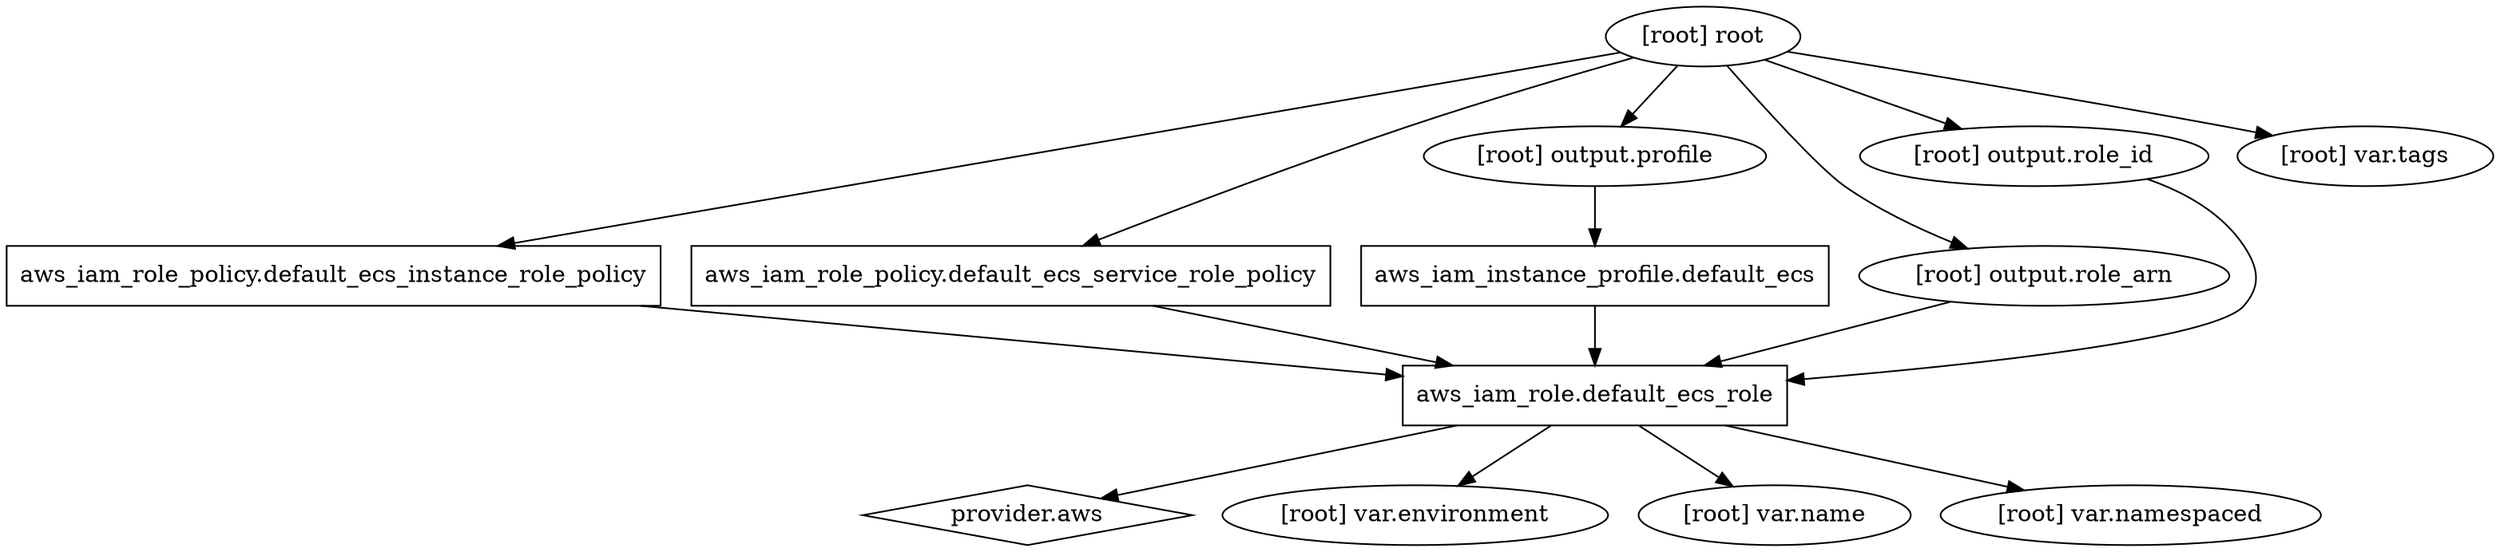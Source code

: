 digraph {
	compound = "true"
	newrank = "true"
	subgraph "root" {
		"[root] aws_iam_instance_profile.default_ecs" [label = "aws_iam_instance_profile.default_ecs", shape = "box"]
		"[root] aws_iam_role.default_ecs_role" [label = "aws_iam_role.default_ecs_role", shape = "box"]
		"[root] aws_iam_role_policy.default_ecs_instance_role_policy" [label = "aws_iam_role_policy.default_ecs_instance_role_policy", shape = "box"]
		"[root] aws_iam_role_policy.default_ecs_service_role_policy" [label = "aws_iam_role_policy.default_ecs_service_role_policy", shape = "box"]
		"[root] provider.aws" [label = "provider.aws", shape = "diamond"]
		"[root] aws_iam_instance_profile.default_ecs" -> "[root] aws_iam_role.default_ecs_role"
		"[root] aws_iam_role.default_ecs_role" -> "[root] provider.aws"
		"[root] aws_iam_role.default_ecs_role" -> "[root] var.environment"
		"[root] aws_iam_role.default_ecs_role" -> "[root] var.name"
		"[root] aws_iam_role.default_ecs_role" -> "[root] var.namespaced"
		"[root] aws_iam_role_policy.default_ecs_instance_role_policy" -> "[root] aws_iam_role.default_ecs_role"
		"[root] aws_iam_role_policy.default_ecs_service_role_policy" -> "[root] aws_iam_role.default_ecs_role"
		"[root] output.profile" -> "[root] aws_iam_instance_profile.default_ecs"
		"[root] output.role_arn" -> "[root] aws_iam_role.default_ecs_role"
		"[root] output.role_id" -> "[root] aws_iam_role.default_ecs_role"
		"[root] root" -> "[root] aws_iam_role_policy.default_ecs_instance_role_policy"
		"[root] root" -> "[root] aws_iam_role_policy.default_ecs_service_role_policy"
		"[root] root" -> "[root] output.profile"
		"[root] root" -> "[root] output.role_arn"
		"[root] root" -> "[root] output.role_id"
		"[root] root" -> "[root] var.tags"
	}
}

